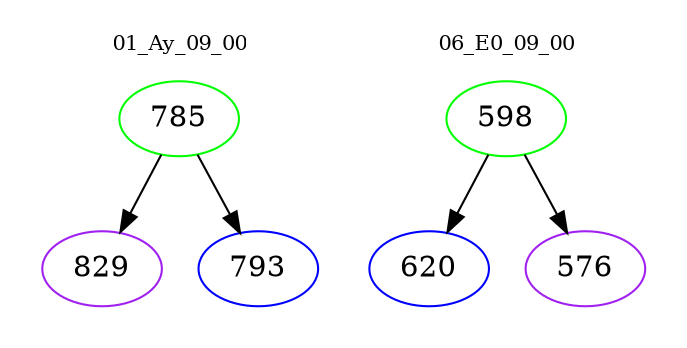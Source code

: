 digraph{
subgraph cluster_0 {
color = white
label = "01_Ay_09_00";
fontsize=10;
T0_785 [label="785", color="green"]
T0_785 -> T0_829 [color="black"]
T0_829 [label="829", color="purple"]
T0_785 -> T0_793 [color="black"]
T0_793 [label="793", color="blue"]
}
subgraph cluster_1 {
color = white
label = "06_E0_09_00";
fontsize=10;
T1_598 [label="598", color="green"]
T1_598 -> T1_620 [color="black"]
T1_620 [label="620", color="blue"]
T1_598 -> T1_576 [color="black"]
T1_576 [label="576", color="purple"]
}
}
